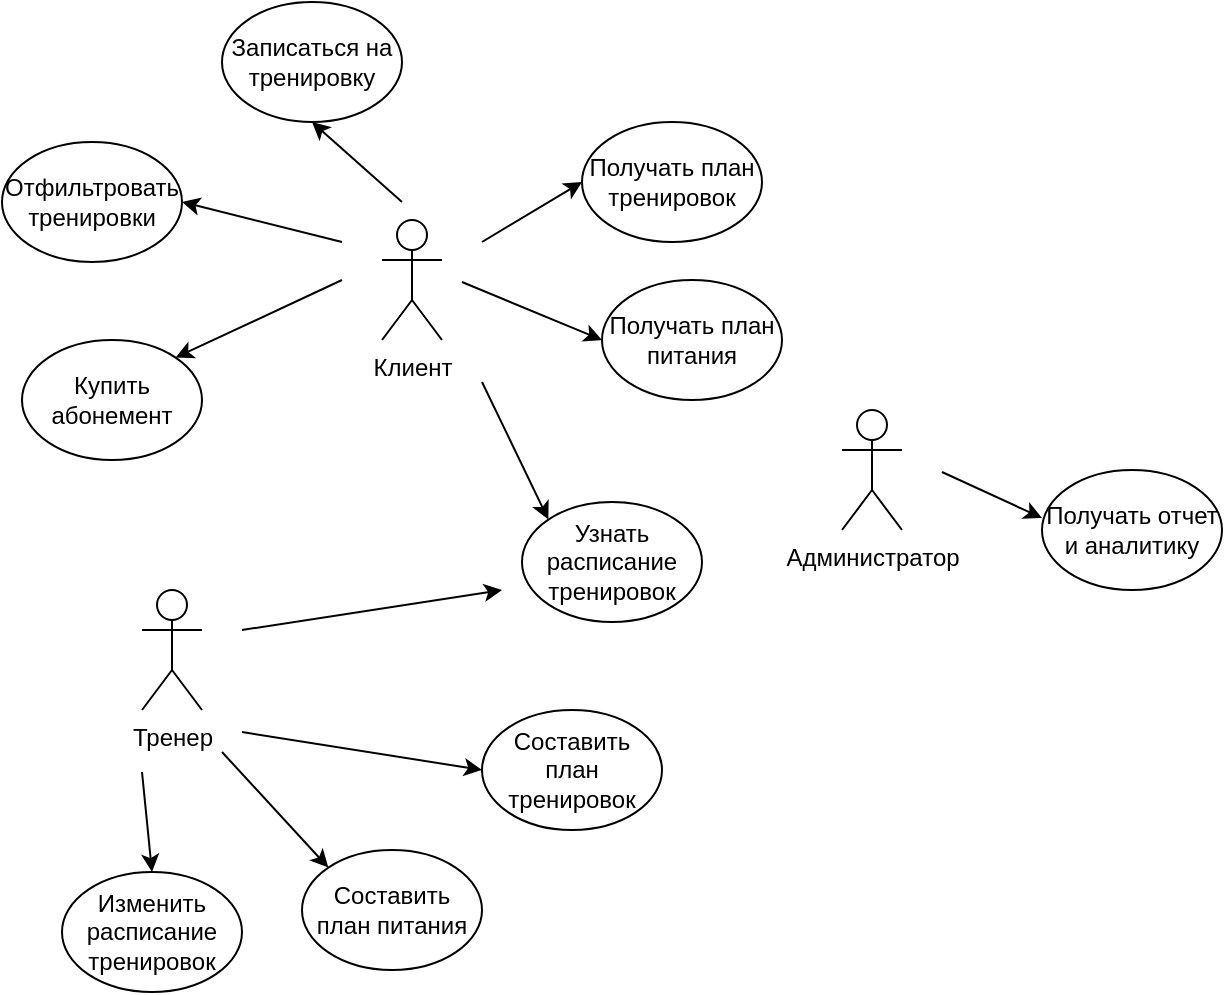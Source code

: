 <mxfile version="26.0.16">
  <diagram name="Страница — 1" id="YfWnI8fzUz64-gsmRuWV">
    <mxGraphModel dx="1050" dy="629" grid="1" gridSize="10" guides="1" tooltips="1" connect="1" arrows="1" fold="1" page="1" pageScale="1" pageWidth="1169" pageHeight="827" math="0" shadow="0">
      <root>
        <mxCell id="0" />
        <mxCell id="1" parent="0" />
        <mxCell id="fsH6Y3mSIjhnK5xZpNaY-9" style="rounded=0;orthogonalLoop=1;jettySize=auto;html=1;entryX=0;entryY=0.5;entryDx=0;entryDy=0;" parent="1" edge="1">
          <mxGeometry relative="1" as="geometry">
            <mxPoint x="290" y="434" as="sourcePoint" />
            <mxPoint x="420" y="414" as="targetPoint" />
          </mxGeometry>
        </mxCell>
        <mxCell id="fsH6Y3mSIjhnK5xZpNaY-14" style="rounded=0;orthogonalLoop=1;jettySize=auto;html=1;entryX=0;entryY=0.5;entryDx=0;entryDy=0;" parent="1" target="fsH6Y3mSIjhnK5xZpNaY-11" edge="1">
          <mxGeometry relative="1" as="geometry">
            <mxPoint x="290" y="485" as="sourcePoint" />
          </mxGeometry>
        </mxCell>
        <mxCell id="fsH6Y3mSIjhnK5xZpNaY-15" style="rounded=0;orthogonalLoop=1;jettySize=auto;html=1;entryX=0;entryY=0;entryDx=0;entryDy=0;" parent="1" target="fsH6Y3mSIjhnK5xZpNaY-12" edge="1">
          <mxGeometry relative="1" as="geometry">
            <mxPoint x="280" y="495" as="sourcePoint" />
          </mxGeometry>
        </mxCell>
        <mxCell id="fsH6Y3mSIjhnK5xZpNaY-24" style="rounded=0;orthogonalLoop=1;jettySize=auto;html=1;entryX=0.5;entryY=0;entryDx=0;entryDy=0;" parent="1" target="fsH6Y3mSIjhnK5xZpNaY-23" edge="1">
          <mxGeometry relative="1" as="geometry">
            <mxPoint x="240" y="505" as="sourcePoint" />
          </mxGeometry>
        </mxCell>
        <mxCell id="fsH6Y3mSIjhnK5xZpNaY-1" value="Тренер" style="shape=umlActor;verticalLabelPosition=bottom;verticalAlign=top;html=1;outlineConnect=0;" parent="1" vertex="1">
          <mxGeometry x="240" y="414" width="30" height="60" as="geometry" />
        </mxCell>
        <mxCell id="fsH6Y3mSIjhnK5xZpNaY-2" value="Записаться на тренировку" style="ellipse;whiteSpace=wrap;html=1;" parent="1" vertex="1">
          <mxGeometry x="280" y="120" width="90" height="60" as="geometry" />
        </mxCell>
        <mxCell id="fsH6Y3mSIjhnK5xZpNaY-3" value="Узнать расписание тренировок" style="ellipse;whiteSpace=wrap;html=1;" parent="1" vertex="1">
          <mxGeometry x="430" y="370" width="90" height="60" as="geometry" />
        </mxCell>
        <mxCell id="fsH6Y3mSIjhnK5xZpNaY-4" value="Получать план тренировок" style="ellipse;whiteSpace=wrap;html=1;" parent="1" vertex="1">
          <mxGeometry x="460" y="180" width="90" height="60" as="geometry" />
        </mxCell>
        <mxCell id="fsH6Y3mSIjhnK5xZpNaY-5" value="Получать план питания" style="ellipse;whiteSpace=wrap;html=1;" parent="1" vertex="1">
          <mxGeometry x="470" y="259" width="90" height="60" as="geometry" />
        </mxCell>
        <mxCell id="fsH6Y3mSIjhnK5xZpNaY-10" style="rounded=0;orthogonalLoop=1;jettySize=auto;html=1;entryX=0;entryY=0;entryDx=0;entryDy=0;" parent="1" target="fsH6Y3mSIjhnK5xZpNaY-3" edge="1">
          <mxGeometry relative="1" as="geometry">
            <mxPoint x="410" y="310" as="sourcePoint" />
          </mxGeometry>
        </mxCell>
        <mxCell id="fsH6Y3mSIjhnK5xZpNaY-20" style="rounded=0;orthogonalLoop=1;jettySize=auto;html=1;entryX=0.5;entryY=1;entryDx=0;entryDy=0;" parent="1" target="fsH6Y3mSIjhnK5xZpNaY-2" edge="1">
          <mxGeometry relative="1" as="geometry">
            <mxPoint x="370" y="220" as="sourcePoint" />
          </mxGeometry>
        </mxCell>
        <mxCell id="fsH6Y3mSIjhnK5xZpNaY-21" style="rounded=0;orthogonalLoop=1;jettySize=auto;html=1;entryX=0;entryY=0.5;entryDx=0;entryDy=0;" parent="1" target="fsH6Y3mSIjhnK5xZpNaY-5" edge="1">
          <mxGeometry relative="1" as="geometry">
            <mxPoint x="400" y="260" as="sourcePoint" />
          </mxGeometry>
        </mxCell>
        <mxCell id="fsH6Y3mSIjhnK5xZpNaY-22" style="rounded=0;orthogonalLoop=1;jettySize=auto;html=1;entryX=0;entryY=0.5;entryDx=0;entryDy=0;" parent="1" target="fsH6Y3mSIjhnK5xZpNaY-4" edge="1">
          <mxGeometry relative="1" as="geometry">
            <mxPoint x="410" y="240" as="sourcePoint" />
          </mxGeometry>
        </mxCell>
        <mxCell id="fsH6Y3mSIjhnK5xZpNaY-26" style="rounded=0;orthogonalLoop=1;jettySize=auto;html=1;entryX=1;entryY=0;entryDx=0;entryDy=0;" parent="1" target="fsH6Y3mSIjhnK5xZpNaY-25" edge="1">
          <mxGeometry relative="1" as="geometry">
            <mxPoint x="340" y="259" as="sourcePoint" />
          </mxGeometry>
        </mxCell>
        <mxCell id="Jht2Yfr-4gKkR6AYKqX7-2" style="rounded=0;orthogonalLoop=1;jettySize=auto;html=1;entryX=1;entryY=0.5;entryDx=0;entryDy=0;" edge="1" parent="1" target="Jht2Yfr-4gKkR6AYKqX7-1">
          <mxGeometry relative="1" as="geometry">
            <mxPoint x="340" y="240" as="sourcePoint" />
          </mxGeometry>
        </mxCell>
        <mxCell id="fsH6Y3mSIjhnK5xZpNaY-7" value="Клиент" style="shape=umlActor;verticalLabelPosition=bottom;verticalAlign=top;html=1;outlineConnect=0;" parent="1" vertex="1">
          <mxGeometry x="360" y="229" width="30" height="60" as="geometry" />
        </mxCell>
        <mxCell id="fsH6Y3mSIjhnK5xZpNaY-11" value="Составить план тренировок" style="ellipse;whiteSpace=wrap;html=1;" parent="1" vertex="1">
          <mxGeometry x="410" y="474" width="90" height="60" as="geometry" />
        </mxCell>
        <mxCell id="fsH6Y3mSIjhnK5xZpNaY-12" value="Составить план питания" style="ellipse;whiteSpace=wrap;html=1;" parent="1" vertex="1">
          <mxGeometry x="320" y="544" width="90" height="60" as="geometry" />
        </mxCell>
        <mxCell id="fsH6Y3mSIjhnK5xZpNaY-19" style="rounded=0;orthogonalLoop=1;jettySize=auto;html=1;" parent="1" edge="1">
          <mxGeometry relative="1" as="geometry">
            <mxPoint x="640" y="355" as="sourcePoint" />
            <mxPoint x="690" y="378" as="targetPoint" />
          </mxGeometry>
        </mxCell>
        <mxCell id="fsH6Y3mSIjhnK5xZpNaY-16" value="Администратор" style="shape=umlActor;verticalLabelPosition=bottom;verticalAlign=top;html=1;outlineConnect=0;" parent="1" vertex="1">
          <mxGeometry x="590" y="324" width="30" height="60" as="geometry" />
        </mxCell>
        <mxCell id="fsH6Y3mSIjhnK5xZpNaY-18" value="Получать отчет и аналитику" style="ellipse;whiteSpace=wrap;html=1;" parent="1" vertex="1">
          <mxGeometry x="690" y="354" width="90" height="60" as="geometry" />
        </mxCell>
        <mxCell id="fsH6Y3mSIjhnK5xZpNaY-23" value="Изменить расписание тренировок" style="ellipse;whiteSpace=wrap;html=1;" parent="1" vertex="1">
          <mxGeometry x="200" y="555" width="90" height="60" as="geometry" />
        </mxCell>
        <mxCell id="fsH6Y3mSIjhnK5xZpNaY-25" value="Купить абонемент" style="ellipse;whiteSpace=wrap;html=1;" parent="1" vertex="1">
          <mxGeometry x="180" y="289" width="90" height="60" as="geometry" />
        </mxCell>
        <mxCell id="Jht2Yfr-4gKkR6AYKqX7-1" value="Отфильтровать тренировки" style="ellipse;whiteSpace=wrap;html=1;" vertex="1" parent="1">
          <mxGeometry x="170" y="190" width="90" height="60" as="geometry" />
        </mxCell>
      </root>
    </mxGraphModel>
  </diagram>
</mxfile>
